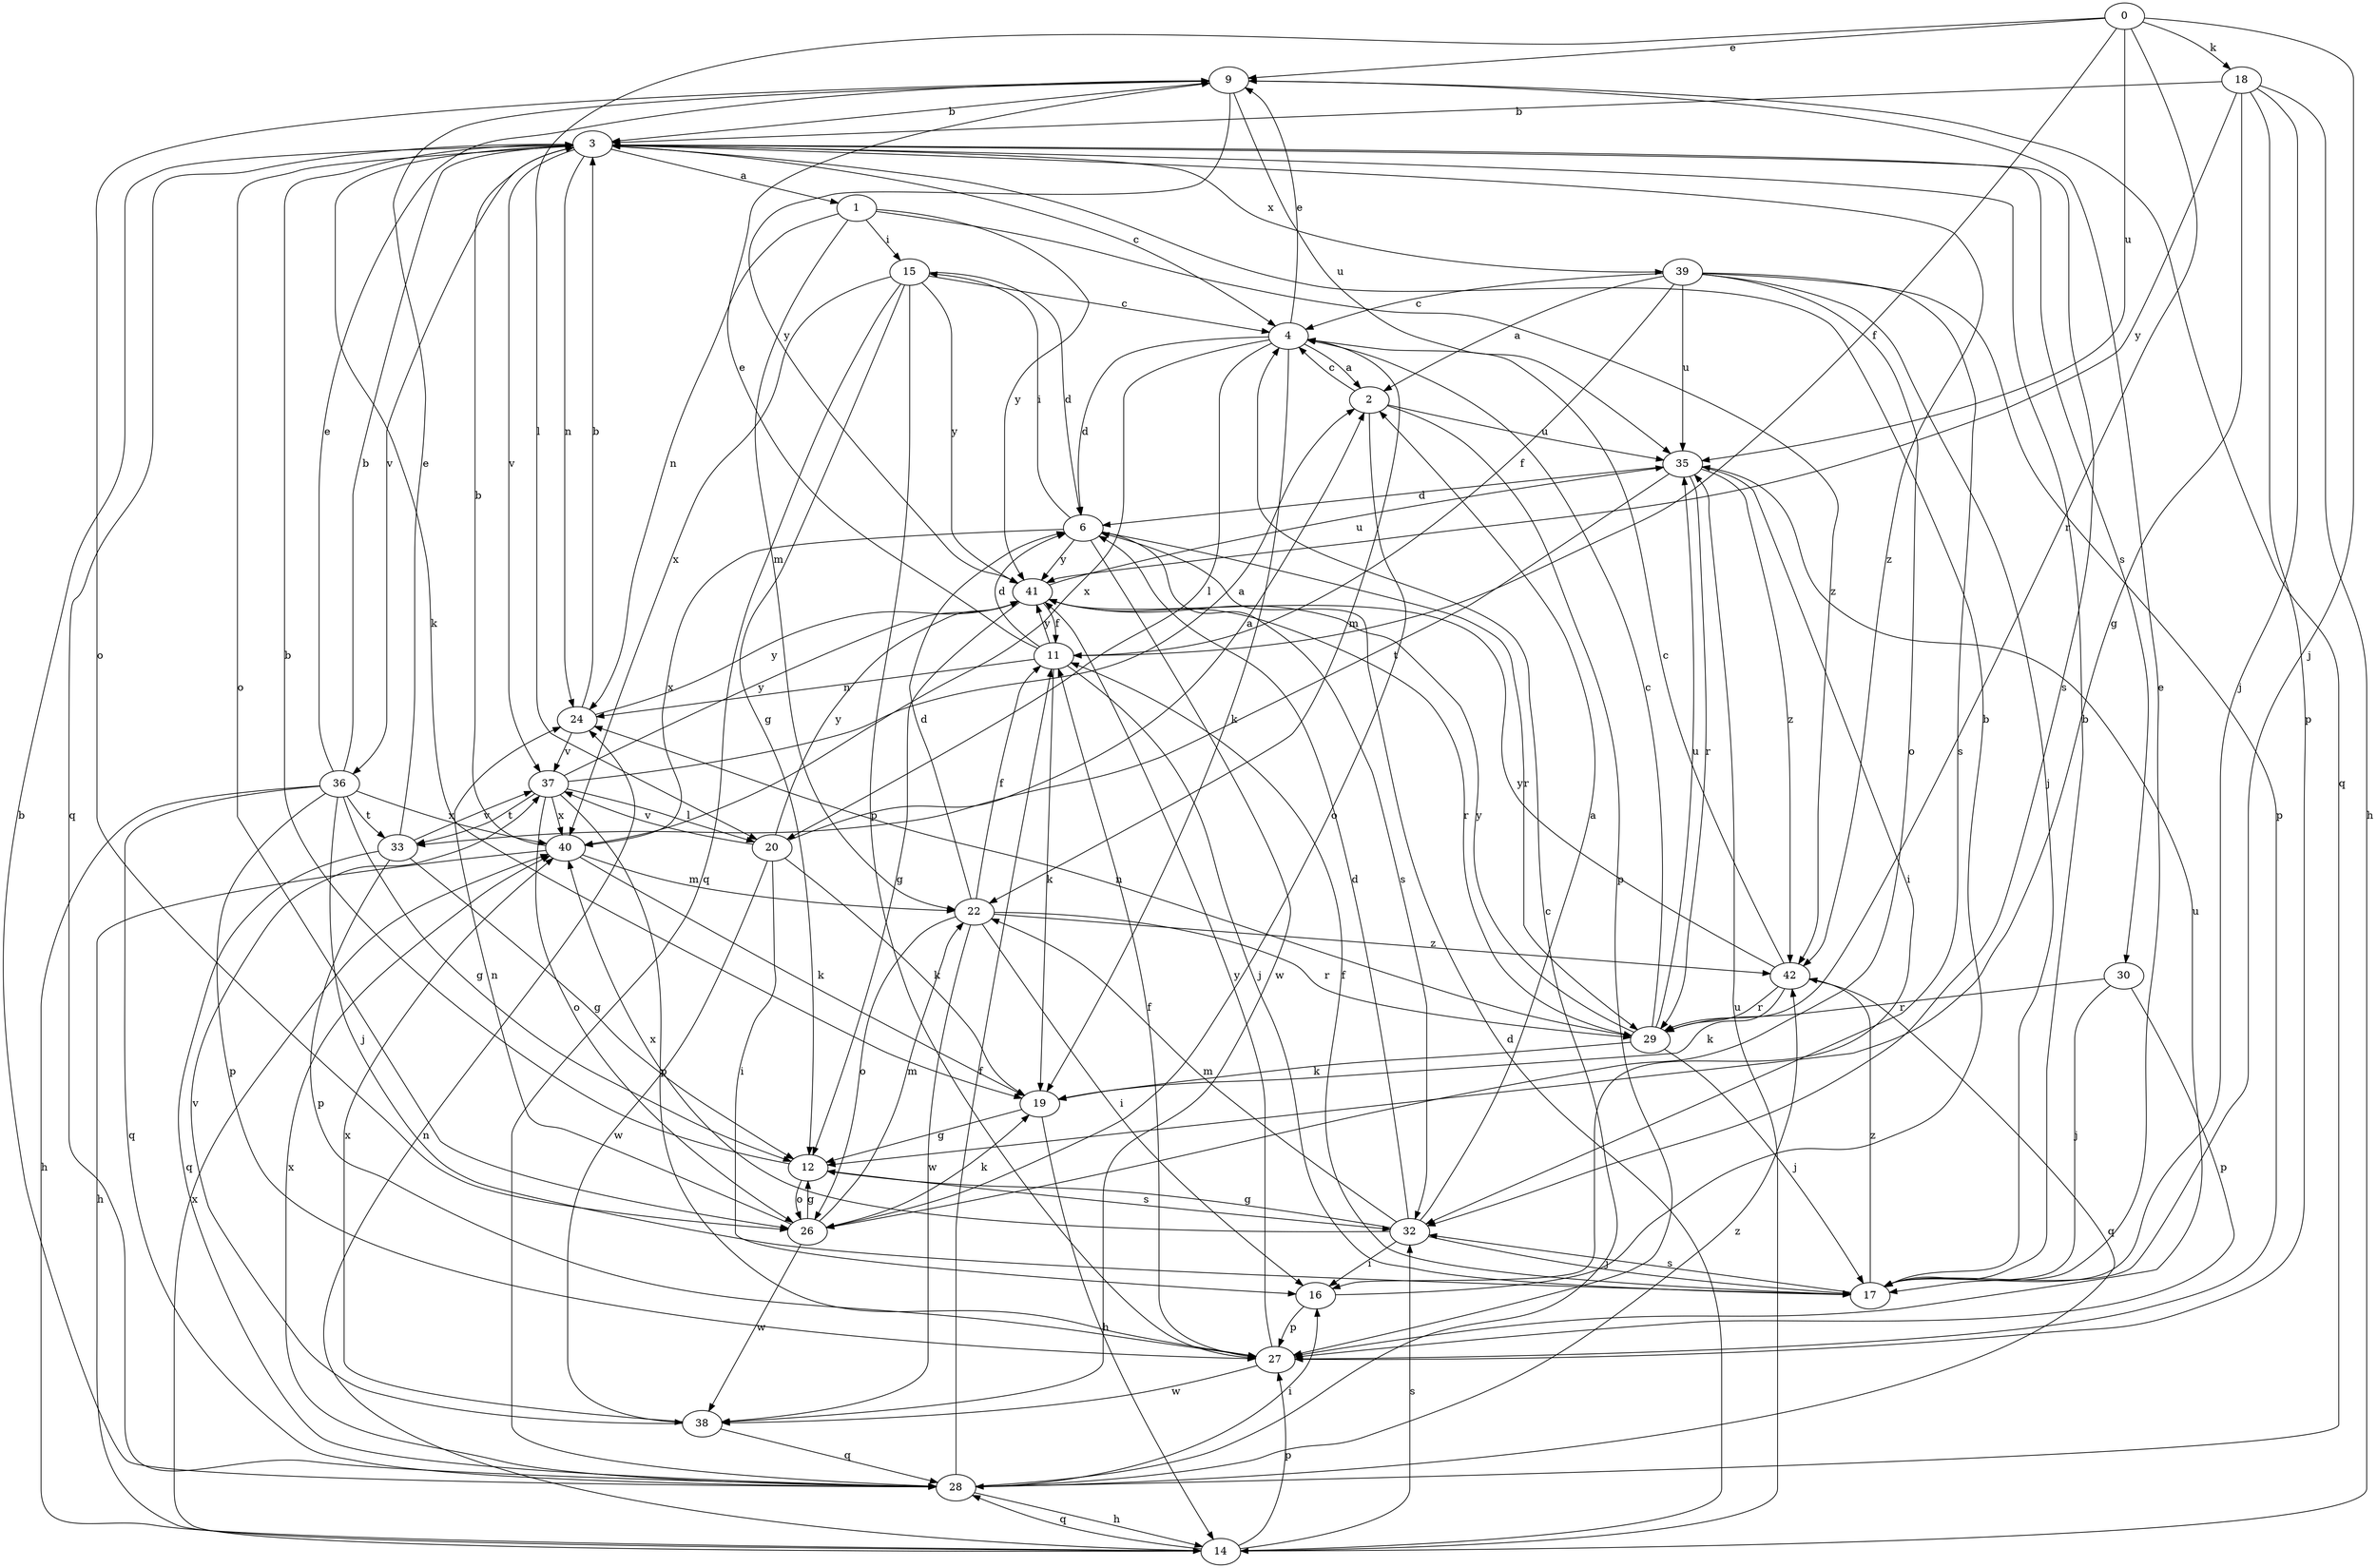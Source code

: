 strict digraph  {
0;
1;
2;
3;
4;
6;
9;
11;
12;
14;
15;
16;
17;
18;
19;
20;
22;
24;
26;
27;
28;
29;
30;
32;
33;
35;
36;
37;
38;
39;
40;
41;
42;
0 -> 9  [label=e];
0 -> 11  [label=f];
0 -> 17  [label=j];
0 -> 18  [label=k];
0 -> 20  [label=l];
0 -> 29  [label=r];
0 -> 35  [label=u];
1 -> 15  [label=i];
1 -> 22  [label=m];
1 -> 24  [label=n];
1 -> 41  [label=y];
1 -> 42  [label=z];
2 -> 4  [label=c];
2 -> 26  [label=o];
2 -> 27  [label=p];
2 -> 35  [label=u];
3 -> 1  [label=a];
3 -> 4  [label=c];
3 -> 19  [label=k];
3 -> 24  [label=n];
3 -> 26  [label=o];
3 -> 28  [label=q];
3 -> 30  [label=s];
3 -> 32  [label=s];
3 -> 36  [label=v];
3 -> 37  [label=v];
3 -> 39  [label=x];
3 -> 42  [label=z];
4 -> 2  [label=a];
4 -> 6  [label=d];
4 -> 9  [label=e];
4 -> 19  [label=k];
4 -> 20  [label=l];
4 -> 22  [label=m];
4 -> 40  [label=x];
6 -> 15  [label=i];
6 -> 29  [label=r];
6 -> 32  [label=s];
6 -> 38  [label=w];
6 -> 40  [label=x];
6 -> 41  [label=y];
9 -> 3  [label=b];
9 -> 26  [label=o];
9 -> 28  [label=q];
9 -> 35  [label=u];
9 -> 41  [label=y];
11 -> 6  [label=d];
11 -> 9  [label=e];
11 -> 17  [label=j];
11 -> 19  [label=k];
11 -> 24  [label=n];
11 -> 41  [label=y];
12 -> 3  [label=b];
12 -> 26  [label=o];
12 -> 32  [label=s];
14 -> 6  [label=d];
14 -> 24  [label=n];
14 -> 27  [label=p];
14 -> 28  [label=q];
14 -> 32  [label=s];
14 -> 35  [label=u];
14 -> 40  [label=x];
15 -> 4  [label=c];
15 -> 6  [label=d];
15 -> 12  [label=g];
15 -> 27  [label=p];
15 -> 28  [label=q];
15 -> 40  [label=x];
15 -> 41  [label=y];
16 -> 3  [label=b];
16 -> 27  [label=p];
17 -> 3  [label=b];
17 -> 9  [label=e];
17 -> 11  [label=f];
17 -> 32  [label=s];
17 -> 42  [label=z];
18 -> 3  [label=b];
18 -> 12  [label=g];
18 -> 14  [label=h];
18 -> 17  [label=j];
18 -> 27  [label=p];
18 -> 41  [label=y];
19 -> 12  [label=g];
19 -> 14  [label=h];
20 -> 2  [label=a];
20 -> 16  [label=i];
20 -> 19  [label=k];
20 -> 37  [label=v];
20 -> 38  [label=w];
20 -> 41  [label=y];
22 -> 6  [label=d];
22 -> 11  [label=f];
22 -> 16  [label=i];
22 -> 26  [label=o];
22 -> 29  [label=r];
22 -> 38  [label=w];
22 -> 42  [label=z];
24 -> 3  [label=b];
24 -> 37  [label=v];
24 -> 41  [label=y];
26 -> 12  [label=g];
26 -> 19  [label=k];
26 -> 22  [label=m];
26 -> 24  [label=n];
26 -> 38  [label=w];
27 -> 11  [label=f];
27 -> 35  [label=u];
27 -> 38  [label=w];
27 -> 41  [label=y];
28 -> 3  [label=b];
28 -> 4  [label=c];
28 -> 11  [label=f];
28 -> 14  [label=h];
28 -> 16  [label=i];
28 -> 40  [label=x];
28 -> 42  [label=z];
29 -> 4  [label=c];
29 -> 17  [label=j];
29 -> 19  [label=k];
29 -> 24  [label=n];
29 -> 35  [label=u];
29 -> 41  [label=y];
30 -> 17  [label=j];
30 -> 27  [label=p];
30 -> 29  [label=r];
32 -> 2  [label=a];
32 -> 6  [label=d];
32 -> 12  [label=g];
32 -> 16  [label=i];
32 -> 17  [label=j];
32 -> 22  [label=m];
32 -> 40  [label=x];
33 -> 9  [label=e];
33 -> 12  [label=g];
33 -> 27  [label=p];
33 -> 28  [label=q];
33 -> 37  [label=v];
35 -> 6  [label=d];
35 -> 16  [label=i];
35 -> 29  [label=r];
35 -> 33  [label=t];
35 -> 42  [label=z];
36 -> 3  [label=b];
36 -> 9  [label=e];
36 -> 12  [label=g];
36 -> 14  [label=h];
36 -> 17  [label=j];
36 -> 27  [label=p];
36 -> 28  [label=q];
36 -> 33  [label=t];
36 -> 40  [label=x];
37 -> 2  [label=a];
37 -> 20  [label=l];
37 -> 26  [label=o];
37 -> 27  [label=p];
37 -> 33  [label=t];
37 -> 40  [label=x];
37 -> 41  [label=y];
38 -> 28  [label=q];
38 -> 37  [label=v];
38 -> 40  [label=x];
39 -> 2  [label=a];
39 -> 4  [label=c];
39 -> 11  [label=f];
39 -> 17  [label=j];
39 -> 26  [label=o];
39 -> 27  [label=p];
39 -> 32  [label=s];
39 -> 35  [label=u];
40 -> 3  [label=b];
40 -> 14  [label=h];
40 -> 19  [label=k];
40 -> 22  [label=m];
41 -> 11  [label=f];
41 -> 12  [label=g];
41 -> 29  [label=r];
41 -> 35  [label=u];
42 -> 4  [label=c];
42 -> 19  [label=k];
42 -> 28  [label=q];
42 -> 29  [label=r];
42 -> 41  [label=y];
}
